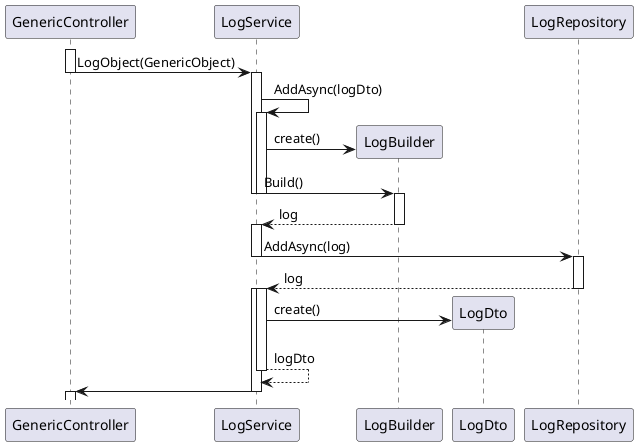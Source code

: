 @startuml
'https://plantuml.com/object-diagram

participant GenericController as ctrl
participant LogService as svc
participant LogBuilder as build
participant LogDto as dto
participant LogRepository as repo

activate ctrl

ctrl -> svc : LogObject(GenericObject)
deactivate ctrl
activate svc

svc -> svc : AddAsync(logDto)
activate svc

svc -> build**: create()

svc -> build : Build()
deactivate svc
deactivate svc


activate build
build --> svc : log
deactivate build
activate svc

svc -> repo : AddAsync(log)
deactivate svc
activate repo

repo --> svc : log
deactivate repo
activate svc
activate svc

svc -> dto** : create()
svc --> svc :logDto
deactivate svc


svc -> ctrl
deactivate svc

activate ctrl

@enduml
